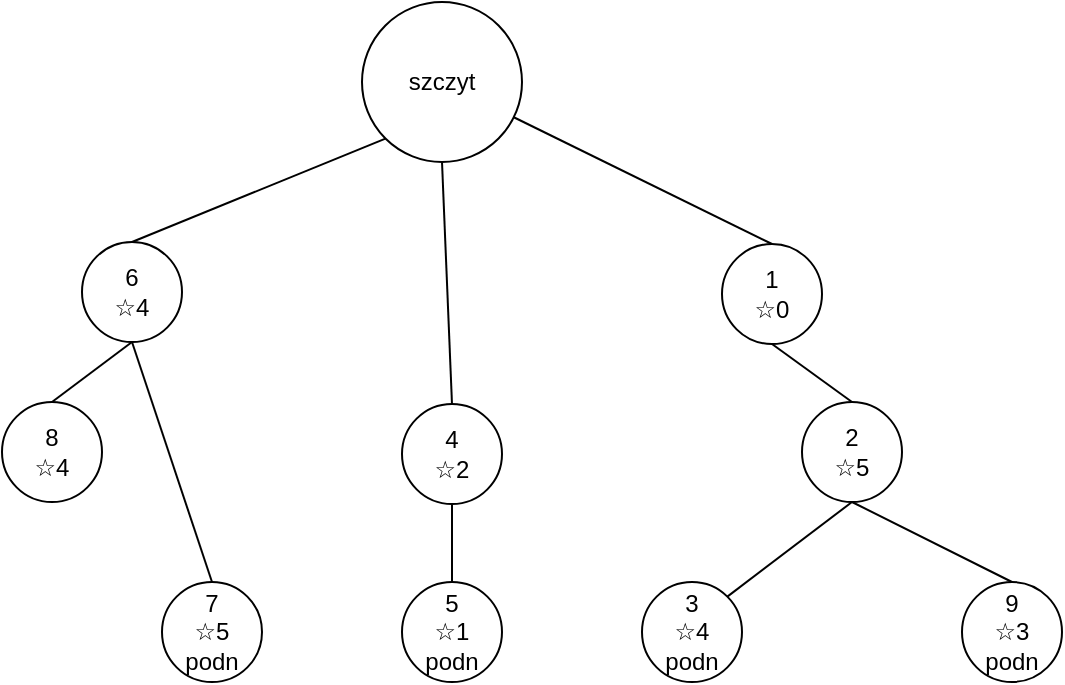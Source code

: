 <mxfile version="21.5.0" type="device">
  <diagram name="Page-1" id="10a91c8b-09ff-31b1-d368-03940ed4cc9e">
    <mxGraphModel dx="864" dy="859" grid="1" gridSize="10" guides="1" tooltips="1" connect="1" arrows="1" fold="1" page="1" pageScale="1" pageWidth="1100" pageHeight="850" background="none" math="0" shadow="0">
      <root>
        <mxCell id="0" />
        <mxCell id="1" parent="0" />
        <mxCell id="ljsfis1CIRC_pwl8-5nV-2" value="szczyt" style="ellipse;whiteSpace=wrap;html=1;aspect=fixed;" vertex="1" parent="1">
          <mxGeometry x="500" y="30" width="80" height="80" as="geometry" />
        </mxCell>
        <mxCell id="ljsfis1CIRC_pwl8-5nV-4" value="6&lt;br&gt;☆4" style="ellipse;whiteSpace=wrap;html=1;aspect=fixed;" vertex="1" parent="1">
          <mxGeometry x="360" y="150" width="50" height="50" as="geometry" />
        </mxCell>
        <mxCell id="ljsfis1CIRC_pwl8-5nV-5" value="4&lt;br&gt;☆2" style="ellipse;whiteSpace=wrap;html=1;aspect=fixed;" vertex="1" parent="1">
          <mxGeometry x="520" y="231" width="50" height="50" as="geometry" />
        </mxCell>
        <mxCell id="ljsfis1CIRC_pwl8-5nV-6" value="1&lt;br&gt;☆0" style="ellipse;whiteSpace=wrap;html=1;aspect=fixed;" vertex="1" parent="1">
          <mxGeometry x="680" y="151" width="50" height="50" as="geometry" />
        </mxCell>
        <mxCell id="ljsfis1CIRC_pwl8-5nV-11" value="" style="endArrow=none;html=1;rounded=0;entryX=0.5;entryY=1;entryDx=0;entryDy=0;exitX=0.5;exitY=0;exitDx=0;exitDy=0;" edge="1" parent="1" source="ljsfis1CIRC_pwl8-5nV-5" target="ljsfis1CIRC_pwl8-5nV-2">
          <mxGeometry width="50" height="50" relative="1" as="geometry">
            <mxPoint x="880" y="410" as="sourcePoint" />
            <mxPoint x="930" y="360" as="targetPoint" />
          </mxGeometry>
        </mxCell>
        <mxCell id="ljsfis1CIRC_pwl8-5nV-12" value="" style="endArrow=none;html=1;rounded=0;entryX=0;entryY=1;entryDx=0;entryDy=0;exitX=0.5;exitY=0;exitDx=0;exitDy=0;" edge="1" parent="1" source="ljsfis1CIRC_pwl8-5nV-4" target="ljsfis1CIRC_pwl8-5nV-2">
          <mxGeometry width="50" height="50" relative="1" as="geometry">
            <mxPoint x="550" y="250" as="sourcePoint" />
            <mxPoint x="550" y="120" as="targetPoint" />
          </mxGeometry>
        </mxCell>
        <mxCell id="ljsfis1CIRC_pwl8-5nV-13" value="" style="endArrow=none;html=1;rounded=0;exitX=0.5;exitY=0;exitDx=0;exitDy=0;" edge="1" parent="1" source="ljsfis1CIRC_pwl8-5nV-6" target="ljsfis1CIRC_pwl8-5nV-2">
          <mxGeometry width="50" height="50" relative="1" as="geometry">
            <mxPoint x="610" y="250" as="sourcePoint" />
            <mxPoint x="610" y="120" as="targetPoint" />
          </mxGeometry>
        </mxCell>
        <mxCell id="ljsfis1CIRC_pwl8-5nV-14" value="2&lt;br&gt;☆5" style="ellipse;whiteSpace=wrap;html=1;aspect=fixed;" vertex="1" parent="1">
          <mxGeometry x="720" y="230" width="50" height="50" as="geometry" />
        </mxCell>
        <mxCell id="ljsfis1CIRC_pwl8-5nV-15" value="" style="endArrow=none;html=1;rounded=0;entryX=0.5;entryY=1;entryDx=0;entryDy=0;exitX=0.5;exitY=0;exitDx=0;exitDy=0;" edge="1" parent="1" source="ljsfis1CIRC_pwl8-5nV-14" target="ljsfis1CIRC_pwl8-5nV-6">
          <mxGeometry width="50" height="50" relative="1" as="geometry">
            <mxPoint x="550" y="250" as="sourcePoint" />
            <mxPoint x="550" y="120" as="targetPoint" />
          </mxGeometry>
        </mxCell>
        <mxCell id="ljsfis1CIRC_pwl8-5nV-16" value="3&lt;br&gt;☆4&lt;br&gt;podn" style="ellipse;whiteSpace=wrap;html=1;aspect=fixed;" vertex="1" parent="1">
          <mxGeometry x="640" y="320" width="50" height="50" as="geometry" />
        </mxCell>
        <mxCell id="ljsfis1CIRC_pwl8-5nV-17" value="9&lt;br&gt;☆3&lt;br&gt;podn" style="ellipse;whiteSpace=wrap;html=1;aspect=fixed;" vertex="1" parent="1">
          <mxGeometry x="800" y="320" width="50" height="50" as="geometry" />
        </mxCell>
        <mxCell id="ljsfis1CIRC_pwl8-5nV-19" value="" style="endArrow=none;html=1;rounded=0;entryX=1;entryY=0;entryDx=0;entryDy=0;exitX=0.5;exitY=1;exitDx=0;exitDy=0;" edge="1" parent="1" source="ljsfis1CIRC_pwl8-5nV-14" target="ljsfis1CIRC_pwl8-5nV-16">
          <mxGeometry width="50" height="50" relative="1" as="geometry">
            <mxPoint x="750" y="250" as="sourcePoint" />
            <mxPoint x="710" y="210" as="targetPoint" />
          </mxGeometry>
        </mxCell>
        <mxCell id="ljsfis1CIRC_pwl8-5nV-21" value="" style="endArrow=none;html=1;rounded=0;entryX=0.5;entryY=0;entryDx=0;entryDy=0;exitX=0.5;exitY=1;exitDx=0;exitDy=0;" edge="1" parent="1" source="ljsfis1CIRC_pwl8-5nV-14" target="ljsfis1CIRC_pwl8-5nV-17">
          <mxGeometry width="50" height="50" relative="1" as="geometry">
            <mxPoint x="750" y="290" as="sourcePoint" />
            <mxPoint x="684" y="336" as="targetPoint" />
          </mxGeometry>
        </mxCell>
        <mxCell id="ljsfis1CIRC_pwl8-5nV-22" value="5&lt;br&gt;☆1&lt;br&gt;podn" style="ellipse;whiteSpace=wrap;html=1;aspect=fixed;" vertex="1" parent="1">
          <mxGeometry x="520" y="320" width="50" height="50" as="geometry" />
        </mxCell>
        <mxCell id="ljsfis1CIRC_pwl8-5nV-24" value="8&lt;br&gt;☆4" style="ellipse;whiteSpace=wrap;html=1;aspect=fixed;" vertex="1" parent="1">
          <mxGeometry x="320" y="230" width="50" height="50" as="geometry" />
        </mxCell>
        <mxCell id="ljsfis1CIRC_pwl8-5nV-25" value="" style="endArrow=none;html=1;rounded=0;entryX=0.5;entryY=0;entryDx=0;entryDy=0;exitX=0.5;exitY=1;exitDx=0;exitDy=0;" edge="1" parent="1" source="ljsfis1CIRC_pwl8-5nV-4" target="ljsfis1CIRC_pwl8-5nV-24">
          <mxGeometry width="50" height="50" relative="1" as="geometry">
            <mxPoint x="550" y="290" as="sourcePoint" />
            <mxPoint x="550" y="330" as="targetPoint" />
          </mxGeometry>
        </mxCell>
        <mxCell id="ljsfis1CIRC_pwl8-5nV-26" value="7&lt;br&gt;☆5&lt;br&gt;podn" style="ellipse;whiteSpace=wrap;html=1;aspect=fixed;" vertex="1" parent="1">
          <mxGeometry x="400" y="320" width="50" height="50" as="geometry" />
        </mxCell>
        <mxCell id="ljsfis1CIRC_pwl8-5nV-27" value="" style="endArrow=none;html=1;rounded=0;entryX=0.5;entryY=0;entryDx=0;entryDy=0;exitX=0.5;exitY=1;exitDx=0;exitDy=0;" edge="1" parent="1" source="ljsfis1CIRC_pwl8-5nV-4" target="ljsfis1CIRC_pwl8-5nV-26">
          <mxGeometry width="50" height="50" relative="1" as="geometry">
            <mxPoint x="425" y="250" as="sourcePoint" />
            <mxPoint x="350" y="250" as="targetPoint" />
          </mxGeometry>
        </mxCell>
        <mxCell id="ljsfis1CIRC_pwl8-5nV-29" value="" style="endArrow=none;html=1;rounded=0;exitX=0.5;exitY=1;exitDx=0;exitDy=0;" edge="1" parent="1" source="ljsfis1CIRC_pwl8-5nV-5" target="ljsfis1CIRC_pwl8-5nV-22">
          <mxGeometry width="50" height="50" relative="1" as="geometry">
            <mxPoint x="755" y="290" as="sourcePoint" />
            <mxPoint x="693" y="337" as="targetPoint" />
          </mxGeometry>
        </mxCell>
      </root>
    </mxGraphModel>
  </diagram>
</mxfile>
